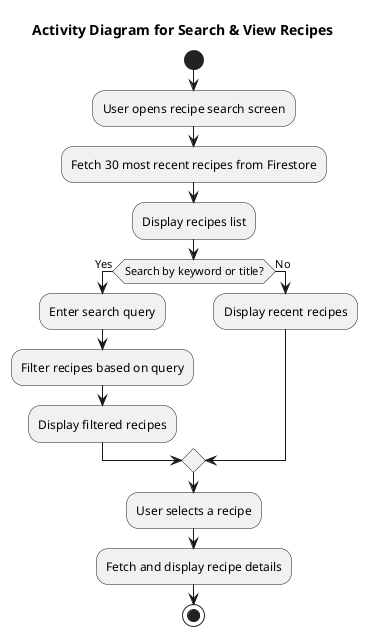 @startuml
title Activity Diagram for Search & View Recipes
start

:User opens recipe search screen;

:Fetch 30 most recent recipes from Firestore;

:Display recipes list;

if (Search by keyword or title?) then (Yes)
    :Enter search query;
    :Filter recipes based on query;
    :Display filtered recipes;
else (No)
    :Display recent recipes;
endif

:User selects a recipe;

:Fetch and display recipe details;

stop
@enduml
